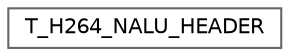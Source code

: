 digraph "类继承关系图"
{
 // LATEX_PDF_SIZE
  bgcolor="transparent";
  edge [fontname=Helvetica,fontsize=10,labelfontname=Helvetica,labelfontsize=10];
  node [fontname=Helvetica,fontsize=10,shape=box,height=0.2,width=0.4];
  rankdir="LR";
  Node0 [id="Node000000",label="T_H264_NALU_HEADER",height=0.2,width=0.4,color="grey40", fillcolor="white", style="filled",URL="$struct_t___h264___n_a_l_u___h_e_a_d_e_r.html",tooltip="H.264 NAL 单元头部"];
}
